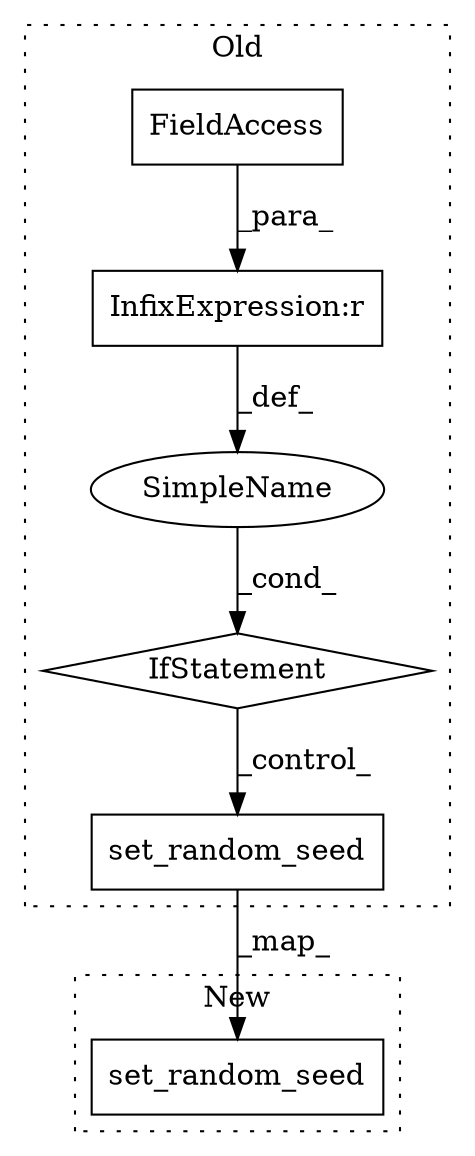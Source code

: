 digraph G {
subgraph cluster0 {
1 [label="set_random_seed" a="32" s="3095,3120" l="16,1" shape="box"];
3 [label="IfStatement" a="25" s="3059,3080" l="4,2" shape="diamond"];
4 [label="SimpleName" a="42" s="" l="" shape="ellipse"];
5 [label="InfixExpression:r" a="27" s="3072" l="4" shape="box"];
6 [label="FieldAccess" a="22" s="3063" l="9" shape="box"];
label = "Old";
style="dotted";
}
subgraph cluster1 {
2 [label="set_random_seed" a="32" s="3003,3066" l="16,2" shape="box"];
label = "New";
style="dotted";
}
1 -> 2 [label="_map_"];
3 -> 1 [label="_control_"];
4 -> 3 [label="_cond_"];
5 -> 4 [label="_def_"];
6 -> 5 [label="_para_"];
}